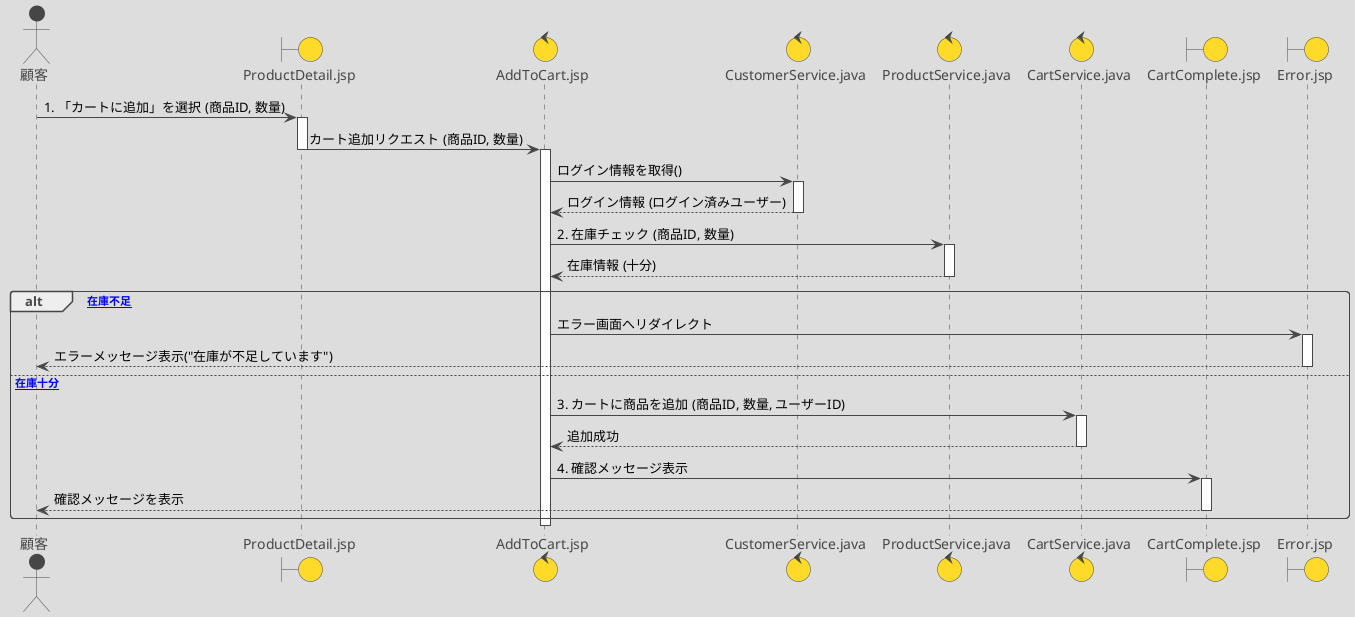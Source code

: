 @startuml AddToCartSequenceDiagram
!theme toy

' ====================================================================
' Participant Definitions
' ====================================================================
actor User as "顧客"
boundary ProductDetailJSP as "ProductDetail.jsp"
control AddToCartJSP as "AddToCart.jsp"
control CustomerServiceJava as "CustomerService.java"
control ProductServiceJava as "ProductService.java"
control CartServiceJava as "CartService.java"
boundary CartCompleteJSP as "CartComplete.jsp"
boundary ErrorJSP as "Error.jsp"

' ====================================================================
' Basic Flow: User is already logged in (基本フロー: ログイン済み)
' ====================================================================

' 1. 顧客は、商品詳細画面で数量を指定し、「カートに追加」を選択する
User -> ProductDetailJSP : 1. 「カートに追加」を選択 (商品ID, 数量)
activate ProductDetailJSP

ProductDetailJSP -> AddToCartJSP : カート追加リクエスト (商品ID, 数量)
deactivate ProductDetailJSP
activate AddToCartJSP

' --- ログインチェック (暗黙的、セッション/顧客サービスによって処理される) ---
' Note: ユーザーは認証済みであることを前提とする（事前条件）。
AddToCartJSP -> CustomerServiceJava : ログイン情報を取得()
activate CustomerServiceJava
CustomerServiceJava --> AddToCartJSP : ログイン情報 (ログイン済みユーザー)
deactivate CustomerServiceJava

' 2. システムは在庫情報を確認し、指定された数量が購入可能か検証する。
AddToCartJSP -> ProductServiceJava : 2. 在庫チェック (商品ID, 数量)
activate ProductServiceJava
ProductServiceJava --> AddToCartJSP : 在庫情報 (十分)
deactivate ProductServiceJava

alt [在庫不足]
    ' 代替フロー: 在庫不足
    AddToCartJSP -> ErrorJSP : エラー画面へリダイレクト
    activate ErrorJSP
    ErrorJSP --> User : エラーメッセージ表示("在庫が不足しています")
    deactivate ErrorJSP
    
else [在庫十分]
    ' 3. 在庫があれば、システムは商品と数量をカートに追加する。
    AddToCartJSP -> CartServiceJava : 3. カートに商品を追加 (商品ID, 数量, ユーザーID)
    activate CartServiceJava
    CartServiceJava --> AddToCartJSP : 追加成功
    deactivate CartServiceJava
    
    ' 4. システムは「商品がカートに追加されました」という確認メッセージを表示する。
    AddToCartJSP -> CartCompleteJSP : 4. 確認メッセージ表示
    activate CartCompleteJSP
    
    ' 5. 顧客は買い物を続けるか、カート画面に移動できる。
    CartCompleteJSP --> User : 確認メッセージを表示
    deactivate CartCompleteJSP
    
end

deactivate AddToCartJSP

@enduml
